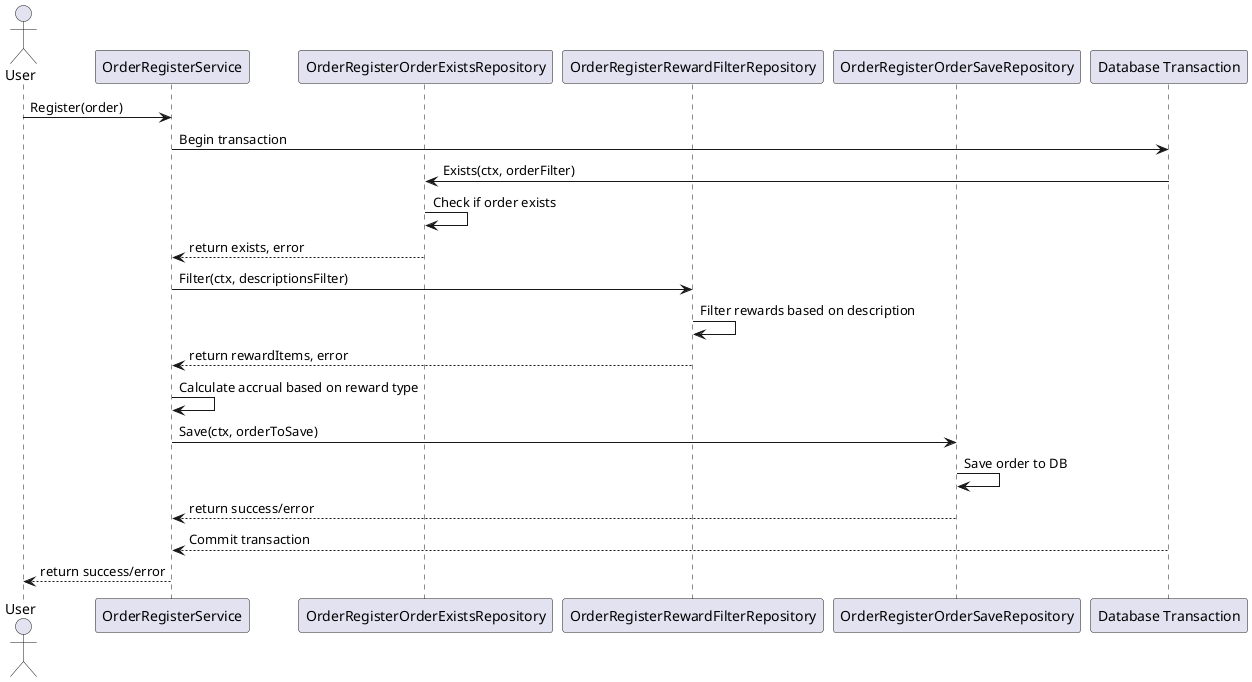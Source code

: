 @startuml order_register

actor User
participant "OrderRegisterService" as Service
participant "OrderRegisterOrderExistsRepository" as OrderExistsRepo
participant "OrderRegisterRewardFilterRepository" as RewardFilterRepo
participant "OrderRegisterOrderSaveRepository" as OrderSaveRepo
participant "Database Transaction" as Transaction

User -> Service : Register(order)
Service -> Transaction : Begin transaction
Transaction -> OrderExistsRepo : Exists(ctx, orderFilter)
OrderExistsRepo -> OrderExistsRepo : Check if order exists
OrderExistsRepo --> Service : return exists, error
Service -> RewardFilterRepo : Filter(ctx, descriptionsFilter)
RewardFilterRepo -> RewardFilterRepo : Filter rewards based on description
RewardFilterRepo --> Service : return rewardItems, error
Service -> Service : Calculate accrual based on reward type
Service -> OrderSaveRepo : Save(ctx, orderToSave)
OrderSaveRepo -> OrderSaveRepo : Save order to DB
OrderSaveRepo --> Service : return success/error
Transaction --> Service : Commit transaction
Service --> User : return success/error

@enduml
